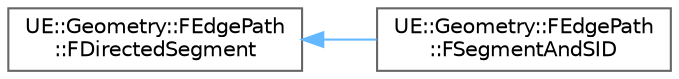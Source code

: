 digraph "Graphical Class Hierarchy"
{
 // INTERACTIVE_SVG=YES
 // LATEX_PDF_SIZE
  bgcolor="transparent";
  edge [fontname=Helvetica,fontsize=10,labelfontname=Helvetica,labelfontsize=10];
  node [fontname=Helvetica,fontsize=10,shape=box,height=0.2,width=0.4];
  rankdir="LR";
  Node0 [id="Node000000",label="UE::Geometry::FEdgePath\l::FDirectedSegment",height=0.2,width=0.4,color="grey40", fillcolor="white", style="filled",URL="$df/db2/structUE_1_1Geometry_1_1FEdgePath_1_1FDirectedSegment.html",tooltip=" "];
  Node0 -> Node1 [id="edge9165_Node000000_Node000001",dir="back",color="steelblue1",style="solid",tooltip=" "];
  Node1 [id="Node000001",label="UE::Geometry::FEdgePath\l::FSegmentAndSID",height=0.2,width=0.4,color="grey40", fillcolor="white", style="filled",URL="$d5/d63/structUE_1_1Geometry_1_1FEdgePath_1_1FSegmentAndSID.html",tooltip=" "];
}
